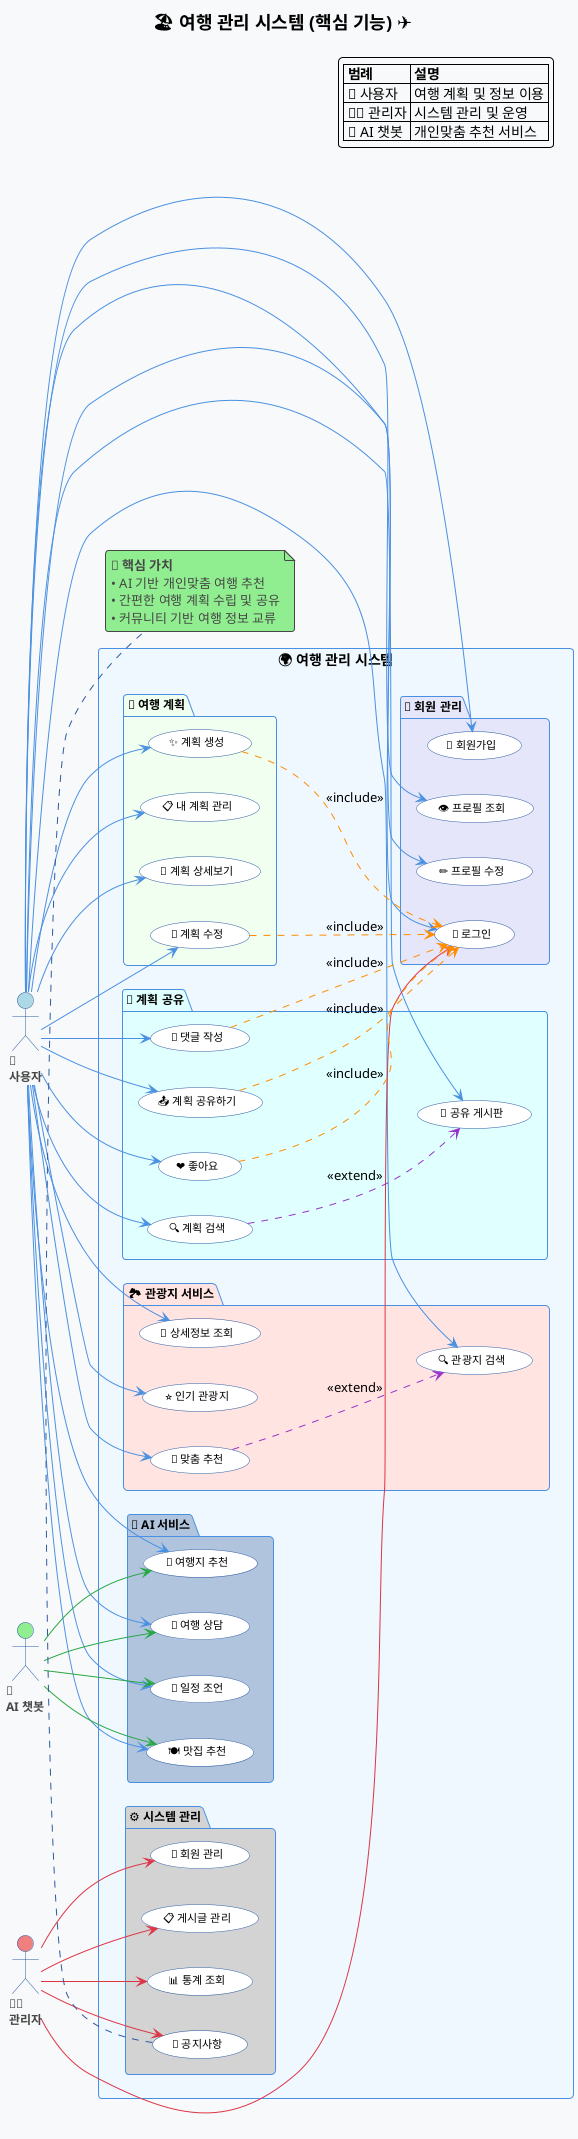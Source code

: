 @startuml
!theme toy
skinparam backgroundColor #f8f9fa
skinparam actor {
    BackgroundColor #4a90e2
    BorderColor #2c5aa0
    FontSize 12
    FontStyle bold
}
skinparam usecase {
    BackgroundColor #ffffff
    BorderColor #2c5aa0
    FontSize 11
    ArrowColor #2c5aa0
}
skinparam package {
    BackgroundColor #e8f4fd
    BorderColor #4a90e2
    FontSize 12
    FontStyle bold
}
skinparam rectangle {
    BackgroundColor #ffffff
    BorderColor #4a90e2
    FontSize 14
    FontStyle bold
}

title <size:18><b>🏖️ 여행 관리 시스템 (핵심 기능) ✈️</b></size>

left to right direction

actor "👤\n사용자" as User #lightblue
actor "👨‍💼\n관리자" as Admin #lightcoral
actor "🤖\nAI 챗봇" as AISystem #lightgreen

rectangle "🌍 여행 관리 시스템" #aliceblue {

  package "👥 회원 관리" #lavender {
    usecase "📝 회원가입" as UC1 #white
    usecase "🔐 로그인" as UC2 #white
    usecase "👁️ 프로필 조회" as UC3 #white
    usecase "✏️ 프로필 수정" as UC4 #white
  }

  package "🏞️ 관광지 서비스" #mistyrose {
    usecase "🔍 관광지 검색" as UC5 #white
    usecase "📍 상세정보 조회" as UC6 #white
    usecase "⭐ 인기 관광지" as UC7 #white
    usecase "🎯 맞춤 추천" as UC8 #white
  }

  package "📅 여행 계획" #honeydew {
    usecase "✨ 계획 생성" as UC9 #white
    usecase "📋 내 계획 관리" as UC10 #white
    usecase "📖 계획 상세보기" as UC11 #white
    usecase "🔄 계획 수정" as UC12 #white
  }

  package "💬 계획 공유" #lightcyan {
    usecase "📤 계획 공유하기" as UC13 #white
    usecase "📜 공유 게시판" as UC14 #white
    usecase "❤️ 좋아요" as UC15 #white
    usecase "💭 댓글 작성" as UC16 #white
    usecase "🔍 계획 검색" as UC17 #white
  }

  package "🤖 AI 서비스" #lightsteelblue {
    usecase "💬 여행 상담" as UC18 #white
    usecase "🎯 여행지 추천" as UC19 #white
    usecase "📝 일정 조언" as UC20 #white
    usecase "🍽️ 맛집 추천" as UC21 #white
  }

  package "⚙️ 시스템 관리" #lightgray {
    usecase "👥 회원 관리" as UC22 #white
    usecase "📋 게시글 관리" as UC23 #white
    usecase "📊 통계 조회" as UC24 #white
    usecase "📢 공지사항" as UC25 #white
  }
}

' 사용자 연결
User -[#4a90e2]-> UC1
User -[#4a90e2]-> UC2
User -[#4a90e2]-> UC3
User -[#4a90e2]-> UC4

User -[#4a90e2]-> UC5
User -[#4a90e2]-> UC6
User -[#4a90e2]-> UC7
User -[#4a90e2]-> UC8

User -[#4a90e2]-> UC9
User -[#4a90e2]-> UC10
User -[#4a90e2]-> UC11
User -[#4a90e2]-> UC12

User -[#4a90e2]-> UC13
User -[#4a90e2]-> UC14
User -[#4a90e2]-> UC15
User -[#4a90e2]-> UC16
User -[#4a90e2]-> UC17

User -[#4a90e2]-> UC18
User -[#4a90e2]-> UC19
User -[#4a90e2]-> UC20
User -[#4a90e2]-> UC21

' 관리자 연결
Admin -[#dc3545]-> UC2
Admin -[#dc3545]-> UC22
Admin -[#dc3545]-> UC23
Admin -[#dc3545]-> UC24
Admin -[#dc3545]-> UC25

' AI 시스템 연결
AISystem -[#28a745]-> UC18
AISystem -[#28a745]-> UC19
AISystem -[#28a745]-> UC20
AISystem -[#28a745]-> UC21

' 포함 관계
UC9 .[#ff8c00].> UC2 : <<include>>
UC12 .[#ff8c00].> UC2 : <<include>>
UC13 .[#ff8c00].> UC2 : <<include>>
UC15 .[#ff8c00].> UC2 : <<include>>
UC16 .[#ff8c00].> UC2 : <<include>>

' 확장 관계
UC8 .[#9932cc].> UC5 : <<extend>>
UC17 .[#9932cc].> UC14 : <<extend>>

legend top right
|= 범례 |= 설명 |
| 👤 사용자 | 여행 계획 및 정보 이용 |
| 👨‍💼 관리자 | 시스템 관리 및 운영 |
| 🤖 AI 챗봇 | 개인맞춤 추천 서비스 |
endlegend

note bottom
<b>🎯 핵심 가치</b>
• AI 기반 개인맞춤 여행 추천
• 간편한 여행 계획 수립 및 공유
• 커뮤니티 기반 여행 정보 교류
end note

@enduml
